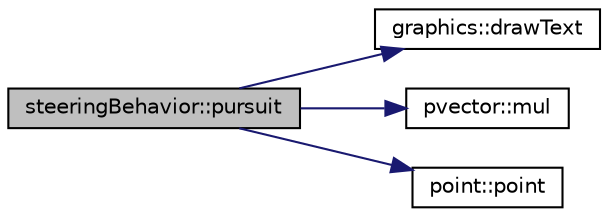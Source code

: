 digraph "steeringBehavior::pursuit"
{
 // LATEX_PDF_SIZE
  edge [fontname="Helvetica",fontsize="10",labelfontname="Helvetica",labelfontsize="10"];
  node [fontname="Helvetica",fontsize="10",shape=record];
  rankdir="LR";
  Node1 [label="steeringBehavior::pursuit",height=0.2,width=0.4,color="black", fillcolor="grey75", style="filled", fontcolor="black",tooltip=" "];
  Node1 -> Node2 [color="midnightblue",fontsize="10",style="solid",fontname="Helvetica"];
  Node2 [label="graphics::drawText",height=0.2,width=0.4,color="black", fillcolor="white", style="filled",URL="$classgraphics.html#a34599f66b4bd7a5fc35a563e6defc2ac",tooltip=" "];
  Node1 -> Node3 [color="midnightblue",fontsize="10",style="solid",fontname="Helvetica"];
  Node3 [label="pvector::mul",height=0.2,width=0.4,color="black", fillcolor="white", style="filled",URL="$classpvector.html#a854d32735bc5e00e0af8a6ad713c632d",tooltip=" "];
  Node1 -> Node4 [color="midnightblue",fontsize="10",style="solid",fontname="Helvetica"];
  Node4 [label="point::point",height=0.2,width=0.4,color="black", fillcolor="white", style="filled",URL="$classpoint.html#a5fe21d4a4539320bf0f5caf1218d31c8",tooltip=" "];
}
